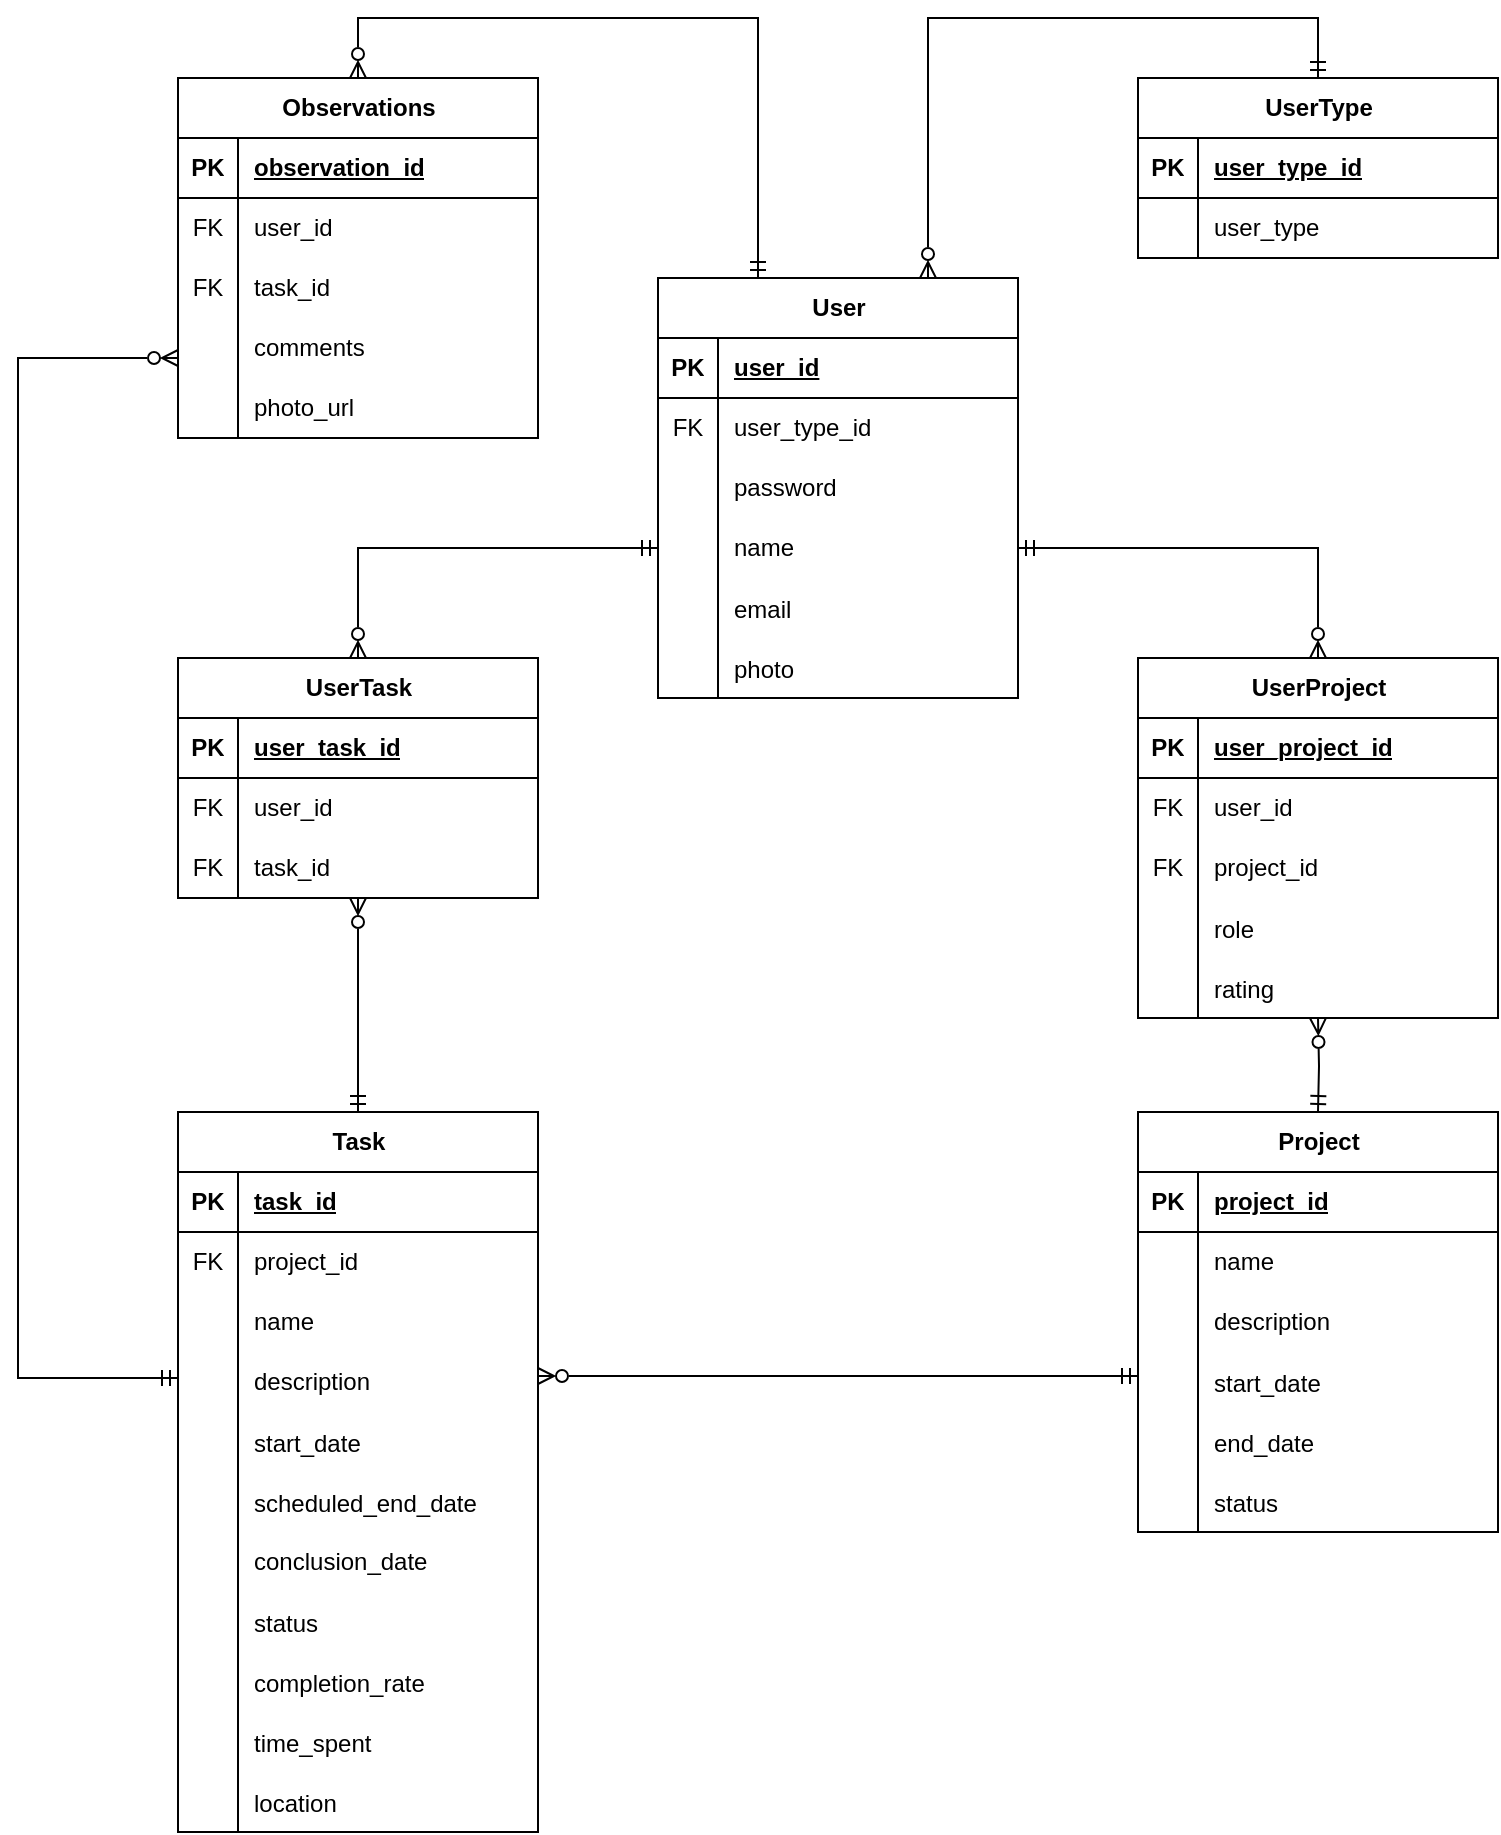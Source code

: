 <mxfile version="24.3.1" type="device">
  <diagram id="R2lEEEUBdFMjLlhIrx00" name="Page-1">
    <mxGraphModel dx="880" dy="468" grid="1" gridSize="10" guides="1" tooltips="1" connect="1" arrows="1" fold="1" page="1" pageScale="1" pageWidth="850" pageHeight="1100" math="0" shadow="0" extFonts="Permanent Marker^https://fonts.googleapis.com/css?family=Permanent+Marker">
      <root>
        <mxCell id="0" />
        <mxCell id="1" parent="0" />
        <mxCell id="0NlvuQZmmga8rKOVdTle-1" value="User" style="shape=table;startSize=30;container=1;collapsible=1;childLayout=tableLayout;fixedRows=1;rowLines=0;fontStyle=1;align=center;resizeLast=1;html=1;" parent="1" vertex="1">
          <mxGeometry x="360" y="200" width="180" height="210" as="geometry" />
        </mxCell>
        <mxCell id="0NlvuQZmmga8rKOVdTle-2" value="" style="shape=tableRow;horizontal=0;startSize=0;swimlaneHead=0;swimlaneBody=0;fillColor=none;collapsible=0;dropTarget=0;points=[[0,0.5],[1,0.5]];portConstraint=eastwest;top=0;left=0;right=0;bottom=1;" parent="0NlvuQZmmga8rKOVdTle-1" vertex="1">
          <mxGeometry y="30" width="180" height="30" as="geometry" />
        </mxCell>
        <mxCell id="0NlvuQZmmga8rKOVdTle-3" value="PK" style="shape=partialRectangle;connectable=0;fillColor=none;top=0;left=0;bottom=0;right=0;fontStyle=1;overflow=hidden;whiteSpace=wrap;html=1;" parent="0NlvuQZmmga8rKOVdTle-2" vertex="1">
          <mxGeometry width="30" height="30" as="geometry">
            <mxRectangle width="30" height="30" as="alternateBounds" />
          </mxGeometry>
        </mxCell>
        <mxCell id="0NlvuQZmmga8rKOVdTle-4" value="user_id" style="shape=partialRectangle;connectable=0;fillColor=none;top=0;left=0;bottom=0;right=0;align=left;spacingLeft=6;fontStyle=5;overflow=hidden;whiteSpace=wrap;html=1;" parent="0NlvuQZmmga8rKOVdTle-2" vertex="1">
          <mxGeometry x="30" width="150" height="30" as="geometry">
            <mxRectangle width="150" height="30" as="alternateBounds" />
          </mxGeometry>
        </mxCell>
        <mxCell id="XmMjDP95dYDYWHQgY74--1" value="" style="shape=tableRow;horizontal=0;startSize=0;swimlaneHead=0;swimlaneBody=0;fillColor=none;collapsible=0;dropTarget=0;points=[[0,0.5],[1,0.5]];portConstraint=eastwest;top=0;left=0;right=0;bottom=0;" parent="0NlvuQZmmga8rKOVdTle-1" vertex="1">
          <mxGeometry y="60" width="180" height="30" as="geometry" />
        </mxCell>
        <mxCell id="XmMjDP95dYDYWHQgY74--2" value="FK" style="shape=partialRectangle;connectable=0;fillColor=none;top=0;left=0;bottom=0;right=0;fontStyle=0;overflow=hidden;whiteSpace=wrap;html=1;" parent="XmMjDP95dYDYWHQgY74--1" vertex="1">
          <mxGeometry width="30" height="30" as="geometry">
            <mxRectangle width="30" height="30" as="alternateBounds" />
          </mxGeometry>
        </mxCell>
        <mxCell id="XmMjDP95dYDYWHQgY74--3" value="user_type_id" style="shape=partialRectangle;connectable=0;fillColor=none;top=0;left=0;bottom=0;right=0;align=left;spacingLeft=6;fontStyle=0;overflow=hidden;whiteSpace=wrap;html=1;" parent="XmMjDP95dYDYWHQgY74--1" vertex="1">
          <mxGeometry x="30" width="150" height="30" as="geometry">
            <mxRectangle width="150" height="30" as="alternateBounds" />
          </mxGeometry>
        </mxCell>
        <mxCell id="0NlvuQZmmga8rKOVdTle-8" value="" style="shape=tableRow;horizontal=0;startSize=0;swimlaneHead=0;swimlaneBody=0;fillColor=none;collapsible=0;dropTarget=0;points=[[0,0.5],[1,0.5]];portConstraint=eastwest;top=0;left=0;right=0;bottom=0;" parent="0NlvuQZmmga8rKOVdTle-1" vertex="1">
          <mxGeometry y="90" width="180" height="30" as="geometry" />
        </mxCell>
        <mxCell id="0NlvuQZmmga8rKOVdTle-9" value="" style="shape=partialRectangle;connectable=0;fillColor=none;top=0;left=0;bottom=0;right=0;editable=1;overflow=hidden;whiteSpace=wrap;html=1;" parent="0NlvuQZmmga8rKOVdTle-8" vertex="1">
          <mxGeometry width="30" height="30" as="geometry">
            <mxRectangle width="30" height="30" as="alternateBounds" />
          </mxGeometry>
        </mxCell>
        <mxCell id="0NlvuQZmmga8rKOVdTle-10" value="password" style="shape=partialRectangle;connectable=0;fillColor=none;top=0;left=0;bottom=0;right=0;align=left;spacingLeft=6;overflow=hidden;whiteSpace=wrap;html=1;" parent="0NlvuQZmmga8rKOVdTle-8" vertex="1">
          <mxGeometry x="30" width="150" height="30" as="geometry">
            <mxRectangle width="150" height="30" as="alternateBounds" />
          </mxGeometry>
        </mxCell>
        <mxCell id="0NlvuQZmmga8rKOVdTle-11" value="" style="shape=tableRow;horizontal=0;startSize=0;swimlaneHead=0;swimlaneBody=0;fillColor=none;collapsible=0;dropTarget=0;points=[[0,0.5],[1,0.5]];portConstraint=eastwest;top=0;left=0;right=0;bottom=0;" parent="0NlvuQZmmga8rKOVdTle-1" vertex="1">
          <mxGeometry y="120" width="180" height="30" as="geometry" />
        </mxCell>
        <mxCell id="0NlvuQZmmga8rKOVdTle-12" value="" style="shape=partialRectangle;connectable=0;fillColor=none;top=0;left=0;bottom=0;right=0;editable=1;overflow=hidden;whiteSpace=wrap;html=1;" parent="0NlvuQZmmga8rKOVdTle-11" vertex="1">
          <mxGeometry width="30" height="30" as="geometry">
            <mxRectangle width="30" height="30" as="alternateBounds" />
          </mxGeometry>
        </mxCell>
        <mxCell id="0NlvuQZmmga8rKOVdTle-13" value="name" style="shape=partialRectangle;connectable=0;fillColor=none;top=0;left=0;bottom=0;right=0;align=left;spacingLeft=6;overflow=hidden;whiteSpace=wrap;html=1;" parent="0NlvuQZmmga8rKOVdTle-11" vertex="1">
          <mxGeometry x="30" width="150" height="30" as="geometry">
            <mxRectangle width="150" height="30" as="alternateBounds" />
          </mxGeometry>
        </mxCell>
        <mxCell id="0NlvuQZmmga8rKOVdTle-17" value="" style="shape=tableRow;horizontal=0;startSize=0;swimlaneHead=0;swimlaneBody=0;fillColor=none;collapsible=0;dropTarget=0;points=[[0,0.5],[1,0.5]];portConstraint=eastwest;top=0;left=0;right=0;bottom=0;" parent="0NlvuQZmmga8rKOVdTle-1" vertex="1">
          <mxGeometry y="150" width="180" height="30" as="geometry" />
        </mxCell>
        <mxCell id="0NlvuQZmmga8rKOVdTle-18" value="" style="shape=partialRectangle;connectable=0;fillColor=none;top=0;left=0;bottom=0;right=0;editable=1;overflow=hidden;" parent="0NlvuQZmmga8rKOVdTle-17" vertex="1">
          <mxGeometry width="30" height="30" as="geometry">
            <mxRectangle width="30" height="30" as="alternateBounds" />
          </mxGeometry>
        </mxCell>
        <mxCell id="0NlvuQZmmga8rKOVdTle-19" value="email" style="shape=partialRectangle;connectable=0;fillColor=none;top=0;left=0;bottom=0;right=0;align=left;spacingLeft=6;overflow=hidden;" parent="0NlvuQZmmga8rKOVdTle-17" vertex="1">
          <mxGeometry x="30" width="150" height="30" as="geometry">
            <mxRectangle width="150" height="30" as="alternateBounds" />
          </mxGeometry>
        </mxCell>
        <mxCell id="0NlvuQZmmga8rKOVdTle-23" value="" style="shape=tableRow;horizontal=0;startSize=0;swimlaneHead=0;swimlaneBody=0;fillColor=none;collapsible=0;dropTarget=0;points=[[0,0.5],[1,0.5]];portConstraint=eastwest;top=0;left=0;right=0;bottom=0;" parent="0NlvuQZmmga8rKOVdTle-1" vertex="1">
          <mxGeometry y="180" width="180" height="30" as="geometry" />
        </mxCell>
        <mxCell id="0NlvuQZmmga8rKOVdTle-24" value="" style="shape=partialRectangle;connectable=0;fillColor=none;top=0;left=0;bottom=0;right=0;editable=1;overflow=hidden;" parent="0NlvuQZmmga8rKOVdTle-23" vertex="1">
          <mxGeometry width="30" height="30" as="geometry">
            <mxRectangle width="30" height="30" as="alternateBounds" />
          </mxGeometry>
        </mxCell>
        <mxCell id="0NlvuQZmmga8rKOVdTle-25" value="photo" style="shape=partialRectangle;connectable=0;fillColor=none;top=0;left=0;bottom=0;right=0;align=left;spacingLeft=6;overflow=hidden;" parent="0NlvuQZmmga8rKOVdTle-23" vertex="1">
          <mxGeometry x="30" width="150" height="30" as="geometry">
            <mxRectangle width="150" height="30" as="alternateBounds" />
          </mxGeometry>
        </mxCell>
        <mxCell id="0NlvuQZmmga8rKOVdTle-26" value="UserType" style="shape=table;startSize=30;container=1;collapsible=1;childLayout=tableLayout;fixedRows=1;rowLines=0;fontStyle=1;align=center;resizeLast=1;html=1;" parent="1" vertex="1">
          <mxGeometry x="600" y="100" width="180" height="90" as="geometry" />
        </mxCell>
        <mxCell id="0NlvuQZmmga8rKOVdTle-27" value="" style="shape=tableRow;horizontal=0;startSize=0;swimlaneHead=0;swimlaneBody=0;fillColor=none;collapsible=0;dropTarget=0;points=[[0,0.5],[1,0.5]];portConstraint=eastwest;top=0;left=0;right=0;bottom=1;" parent="0NlvuQZmmga8rKOVdTle-26" vertex="1">
          <mxGeometry y="30" width="180" height="30" as="geometry" />
        </mxCell>
        <mxCell id="0NlvuQZmmga8rKOVdTle-28" value="PK" style="shape=partialRectangle;connectable=0;fillColor=none;top=0;left=0;bottom=0;right=0;fontStyle=1;overflow=hidden;whiteSpace=wrap;html=1;" parent="0NlvuQZmmga8rKOVdTle-27" vertex="1">
          <mxGeometry width="30" height="30" as="geometry">
            <mxRectangle width="30" height="30" as="alternateBounds" />
          </mxGeometry>
        </mxCell>
        <mxCell id="0NlvuQZmmga8rKOVdTle-29" value="user_type_id" style="shape=partialRectangle;connectable=0;fillColor=none;top=0;left=0;bottom=0;right=0;align=left;spacingLeft=6;fontStyle=5;overflow=hidden;whiteSpace=wrap;html=1;" parent="0NlvuQZmmga8rKOVdTle-27" vertex="1">
          <mxGeometry x="30" width="150" height="30" as="geometry">
            <mxRectangle width="150" height="30" as="alternateBounds" />
          </mxGeometry>
        </mxCell>
        <mxCell id="0NlvuQZmmga8rKOVdTle-30" value="" style="shape=tableRow;horizontal=0;startSize=0;swimlaneHead=0;swimlaneBody=0;fillColor=none;collapsible=0;dropTarget=0;points=[[0,0.5],[1,0.5]];portConstraint=eastwest;top=0;left=0;right=0;bottom=0;" parent="0NlvuQZmmga8rKOVdTle-26" vertex="1">
          <mxGeometry y="60" width="180" height="30" as="geometry" />
        </mxCell>
        <mxCell id="0NlvuQZmmga8rKOVdTle-31" value="" style="shape=partialRectangle;connectable=0;fillColor=none;top=0;left=0;bottom=0;right=0;editable=1;overflow=hidden;whiteSpace=wrap;html=1;" parent="0NlvuQZmmga8rKOVdTle-30" vertex="1">
          <mxGeometry width="30" height="30" as="geometry">
            <mxRectangle width="30" height="30" as="alternateBounds" />
          </mxGeometry>
        </mxCell>
        <mxCell id="0NlvuQZmmga8rKOVdTle-32" value="user_type" style="shape=partialRectangle;connectable=0;fillColor=none;top=0;left=0;bottom=0;right=0;align=left;spacingLeft=6;overflow=hidden;whiteSpace=wrap;html=1;" parent="0NlvuQZmmga8rKOVdTle-30" vertex="1">
          <mxGeometry x="30" width="150" height="30" as="geometry">
            <mxRectangle width="150" height="30" as="alternateBounds" />
          </mxGeometry>
        </mxCell>
        <mxCell id="0NlvuQZmmga8rKOVdTle-39" value="Project" style="shape=table;startSize=30;container=1;collapsible=1;childLayout=tableLayout;fixedRows=1;rowLines=0;fontStyle=1;align=center;resizeLast=1;html=1;" parent="1" vertex="1">
          <mxGeometry x="600" y="617" width="180" height="210" as="geometry" />
        </mxCell>
        <mxCell id="0NlvuQZmmga8rKOVdTle-40" value="" style="shape=tableRow;horizontal=0;startSize=0;swimlaneHead=0;swimlaneBody=0;fillColor=none;collapsible=0;dropTarget=0;points=[[0,0.5],[1,0.5]];portConstraint=eastwest;top=0;left=0;right=0;bottom=1;" parent="0NlvuQZmmga8rKOVdTle-39" vertex="1">
          <mxGeometry y="30" width="180" height="30" as="geometry" />
        </mxCell>
        <mxCell id="0NlvuQZmmga8rKOVdTle-41" value="PK" style="shape=partialRectangle;connectable=0;fillColor=none;top=0;left=0;bottom=0;right=0;fontStyle=1;overflow=hidden;whiteSpace=wrap;html=1;" parent="0NlvuQZmmga8rKOVdTle-40" vertex="1">
          <mxGeometry width="30" height="30" as="geometry">
            <mxRectangle width="30" height="30" as="alternateBounds" />
          </mxGeometry>
        </mxCell>
        <mxCell id="0NlvuQZmmga8rKOVdTle-42" value="project_id" style="shape=partialRectangle;connectable=0;fillColor=none;top=0;left=0;bottom=0;right=0;align=left;spacingLeft=6;fontStyle=5;overflow=hidden;whiteSpace=wrap;html=1;" parent="0NlvuQZmmga8rKOVdTle-40" vertex="1">
          <mxGeometry x="30" width="150" height="30" as="geometry">
            <mxRectangle width="150" height="30" as="alternateBounds" />
          </mxGeometry>
        </mxCell>
        <mxCell id="0NlvuQZmmga8rKOVdTle-43" value="" style="shape=tableRow;horizontal=0;startSize=0;swimlaneHead=0;swimlaneBody=0;fillColor=none;collapsible=0;dropTarget=0;points=[[0,0.5],[1,0.5]];portConstraint=eastwest;top=0;left=0;right=0;bottom=0;" parent="0NlvuQZmmga8rKOVdTle-39" vertex="1">
          <mxGeometry y="60" width="180" height="30" as="geometry" />
        </mxCell>
        <mxCell id="0NlvuQZmmga8rKOVdTle-44" value="" style="shape=partialRectangle;connectable=0;fillColor=none;top=0;left=0;bottom=0;right=0;editable=1;overflow=hidden;whiteSpace=wrap;html=1;" parent="0NlvuQZmmga8rKOVdTle-43" vertex="1">
          <mxGeometry width="30" height="30" as="geometry">
            <mxRectangle width="30" height="30" as="alternateBounds" />
          </mxGeometry>
        </mxCell>
        <mxCell id="0NlvuQZmmga8rKOVdTle-45" value="name" style="shape=partialRectangle;connectable=0;fillColor=none;top=0;left=0;bottom=0;right=0;align=left;spacingLeft=6;overflow=hidden;whiteSpace=wrap;html=1;" parent="0NlvuQZmmga8rKOVdTle-43" vertex="1">
          <mxGeometry x="30" width="150" height="30" as="geometry">
            <mxRectangle width="150" height="30" as="alternateBounds" />
          </mxGeometry>
        </mxCell>
        <mxCell id="0NlvuQZmmga8rKOVdTle-46" value="" style="shape=tableRow;horizontal=0;startSize=0;swimlaneHead=0;swimlaneBody=0;fillColor=none;collapsible=0;dropTarget=0;points=[[0,0.5],[1,0.5]];portConstraint=eastwest;top=0;left=0;right=0;bottom=0;" parent="0NlvuQZmmga8rKOVdTle-39" vertex="1">
          <mxGeometry y="90" width="180" height="30" as="geometry" />
        </mxCell>
        <mxCell id="0NlvuQZmmga8rKOVdTle-47" value="" style="shape=partialRectangle;connectable=0;fillColor=none;top=0;left=0;bottom=0;right=0;editable=1;overflow=hidden;whiteSpace=wrap;html=1;" parent="0NlvuQZmmga8rKOVdTle-46" vertex="1">
          <mxGeometry width="30" height="30" as="geometry">
            <mxRectangle width="30" height="30" as="alternateBounds" />
          </mxGeometry>
        </mxCell>
        <mxCell id="0NlvuQZmmga8rKOVdTle-48" value="description" style="shape=partialRectangle;connectable=0;fillColor=none;top=0;left=0;bottom=0;right=0;align=left;spacingLeft=6;overflow=hidden;whiteSpace=wrap;html=1;" parent="0NlvuQZmmga8rKOVdTle-46" vertex="1">
          <mxGeometry x="30" width="150" height="30" as="geometry">
            <mxRectangle width="150" height="30" as="alternateBounds" />
          </mxGeometry>
        </mxCell>
        <mxCell id="0NlvuQZmmga8rKOVdTle-112" value="" style="shape=tableRow;horizontal=0;startSize=0;swimlaneHead=0;swimlaneBody=0;fillColor=none;collapsible=0;dropTarget=0;points=[[0,0.5],[1,0.5]];portConstraint=eastwest;top=0;left=0;right=0;bottom=0;" parent="0NlvuQZmmga8rKOVdTle-39" vertex="1">
          <mxGeometry y="120" width="180" height="30" as="geometry" />
        </mxCell>
        <mxCell id="0NlvuQZmmga8rKOVdTle-113" value="" style="shape=partialRectangle;connectable=0;fillColor=none;top=0;left=0;bottom=0;right=0;editable=1;overflow=hidden;" parent="0NlvuQZmmga8rKOVdTle-112" vertex="1">
          <mxGeometry width="30" height="30" as="geometry">
            <mxRectangle width="30" height="30" as="alternateBounds" />
          </mxGeometry>
        </mxCell>
        <mxCell id="0NlvuQZmmga8rKOVdTle-114" value="start_date" style="shape=partialRectangle;connectable=0;fillColor=none;top=0;left=0;bottom=0;right=0;align=left;spacingLeft=6;overflow=hidden;" parent="0NlvuQZmmga8rKOVdTle-112" vertex="1">
          <mxGeometry x="30" width="150" height="30" as="geometry">
            <mxRectangle width="150" height="30" as="alternateBounds" />
          </mxGeometry>
        </mxCell>
        <mxCell id="0NlvuQZmmga8rKOVdTle-115" value="" style="shape=tableRow;horizontal=0;startSize=0;swimlaneHead=0;swimlaneBody=0;fillColor=none;collapsible=0;dropTarget=0;points=[[0,0.5],[1,0.5]];portConstraint=eastwest;top=0;left=0;right=0;bottom=0;" parent="0NlvuQZmmga8rKOVdTle-39" vertex="1">
          <mxGeometry y="150" width="180" height="30" as="geometry" />
        </mxCell>
        <mxCell id="0NlvuQZmmga8rKOVdTle-116" value="" style="shape=partialRectangle;connectable=0;fillColor=none;top=0;left=0;bottom=0;right=0;editable=1;overflow=hidden;" parent="0NlvuQZmmga8rKOVdTle-115" vertex="1">
          <mxGeometry width="30" height="30" as="geometry">
            <mxRectangle width="30" height="30" as="alternateBounds" />
          </mxGeometry>
        </mxCell>
        <mxCell id="0NlvuQZmmga8rKOVdTle-117" value="end_date" style="shape=partialRectangle;connectable=0;fillColor=none;top=0;left=0;bottom=0;right=0;align=left;spacingLeft=6;overflow=hidden;" parent="0NlvuQZmmga8rKOVdTle-115" vertex="1">
          <mxGeometry x="30" width="150" height="30" as="geometry">
            <mxRectangle width="150" height="30" as="alternateBounds" />
          </mxGeometry>
        </mxCell>
        <mxCell id="0NlvuQZmmga8rKOVdTle-121" value="" style="shape=tableRow;horizontal=0;startSize=0;swimlaneHead=0;swimlaneBody=0;fillColor=none;collapsible=0;dropTarget=0;points=[[0,0.5],[1,0.5]];portConstraint=eastwest;top=0;left=0;right=0;bottom=0;" parent="0NlvuQZmmga8rKOVdTle-39" vertex="1">
          <mxGeometry y="180" width="180" height="30" as="geometry" />
        </mxCell>
        <mxCell id="0NlvuQZmmga8rKOVdTle-122" value="" style="shape=partialRectangle;connectable=0;fillColor=none;top=0;left=0;bottom=0;right=0;editable=1;overflow=hidden;" parent="0NlvuQZmmga8rKOVdTle-121" vertex="1">
          <mxGeometry width="30" height="30" as="geometry">
            <mxRectangle width="30" height="30" as="alternateBounds" />
          </mxGeometry>
        </mxCell>
        <mxCell id="0NlvuQZmmga8rKOVdTle-123" value="status" style="shape=partialRectangle;connectable=0;fillColor=none;top=0;left=0;bottom=0;right=0;align=left;spacingLeft=6;overflow=hidden;" parent="0NlvuQZmmga8rKOVdTle-121" vertex="1">
          <mxGeometry x="30" width="150" height="30" as="geometry">
            <mxRectangle width="150" height="30" as="alternateBounds" />
          </mxGeometry>
        </mxCell>
        <mxCell id="0NlvuQZmmga8rKOVdTle-52" value="Task" style="shape=table;startSize=30;container=1;collapsible=1;childLayout=tableLayout;fixedRows=1;rowLines=0;fontStyle=1;align=center;resizeLast=1;html=1;" parent="1" vertex="1">
          <mxGeometry x="120" y="617" width="180" height="360" as="geometry" />
        </mxCell>
        <mxCell id="0NlvuQZmmga8rKOVdTle-53" value="" style="shape=tableRow;horizontal=0;startSize=0;swimlaneHead=0;swimlaneBody=0;fillColor=none;collapsible=0;dropTarget=0;points=[[0,0.5],[1,0.5]];portConstraint=eastwest;top=0;left=0;right=0;bottom=1;" parent="0NlvuQZmmga8rKOVdTle-52" vertex="1">
          <mxGeometry y="30" width="180" height="30" as="geometry" />
        </mxCell>
        <mxCell id="0NlvuQZmmga8rKOVdTle-54" value="PK" style="shape=partialRectangle;connectable=0;fillColor=none;top=0;left=0;bottom=0;right=0;fontStyle=1;overflow=hidden;whiteSpace=wrap;html=1;" parent="0NlvuQZmmga8rKOVdTle-53" vertex="1">
          <mxGeometry width="30" height="30" as="geometry">
            <mxRectangle width="30" height="30" as="alternateBounds" />
          </mxGeometry>
        </mxCell>
        <mxCell id="0NlvuQZmmga8rKOVdTle-55" value="task_id" style="shape=partialRectangle;connectable=0;fillColor=none;top=0;left=0;bottom=0;right=0;align=left;spacingLeft=6;fontStyle=5;overflow=hidden;whiteSpace=wrap;html=1;" parent="0NlvuQZmmga8rKOVdTle-53" vertex="1">
          <mxGeometry x="30" width="150" height="30" as="geometry">
            <mxRectangle width="150" height="30" as="alternateBounds" />
          </mxGeometry>
        </mxCell>
        <mxCell id="0NlvuQZmmga8rKOVdTle-69" value="" style="shape=tableRow;horizontal=0;startSize=0;swimlaneHead=0;swimlaneBody=0;fillColor=none;collapsible=0;dropTarget=0;points=[[0,0.5],[1,0.5]];portConstraint=eastwest;top=0;left=0;right=0;bottom=0;" parent="0NlvuQZmmga8rKOVdTle-52" vertex="1">
          <mxGeometry y="60" width="180" height="30" as="geometry" />
        </mxCell>
        <mxCell id="0NlvuQZmmga8rKOVdTle-70" value="FK" style="shape=partialRectangle;connectable=0;fillColor=none;top=0;left=0;bottom=0;right=0;fontStyle=0;overflow=hidden;whiteSpace=wrap;html=1;" parent="0NlvuQZmmga8rKOVdTle-69" vertex="1">
          <mxGeometry width="30" height="30" as="geometry">
            <mxRectangle width="30" height="30" as="alternateBounds" />
          </mxGeometry>
        </mxCell>
        <mxCell id="0NlvuQZmmga8rKOVdTle-71" value="project_id" style="shape=partialRectangle;connectable=0;fillColor=none;top=0;left=0;bottom=0;right=0;align=left;spacingLeft=6;fontStyle=0;overflow=hidden;whiteSpace=wrap;html=1;" parent="0NlvuQZmmga8rKOVdTle-69" vertex="1">
          <mxGeometry x="30" width="150" height="30" as="geometry">
            <mxRectangle width="150" height="30" as="alternateBounds" />
          </mxGeometry>
        </mxCell>
        <mxCell id="0NlvuQZmmga8rKOVdTle-56" value="" style="shape=tableRow;horizontal=0;startSize=0;swimlaneHead=0;swimlaneBody=0;fillColor=none;collapsible=0;dropTarget=0;points=[[0,0.5],[1,0.5]];portConstraint=eastwest;top=0;left=0;right=0;bottom=0;" parent="0NlvuQZmmga8rKOVdTle-52" vertex="1">
          <mxGeometry y="90" width="180" height="30" as="geometry" />
        </mxCell>
        <mxCell id="0NlvuQZmmga8rKOVdTle-57" value="" style="shape=partialRectangle;connectable=0;fillColor=none;top=0;left=0;bottom=0;right=0;editable=1;overflow=hidden;whiteSpace=wrap;html=1;" parent="0NlvuQZmmga8rKOVdTle-56" vertex="1">
          <mxGeometry width="30" height="30" as="geometry">
            <mxRectangle width="30" height="30" as="alternateBounds" />
          </mxGeometry>
        </mxCell>
        <mxCell id="0NlvuQZmmga8rKOVdTle-58" value="name" style="shape=partialRectangle;connectable=0;fillColor=none;top=0;left=0;bottom=0;right=0;align=left;spacingLeft=6;overflow=hidden;whiteSpace=wrap;html=1;" parent="0NlvuQZmmga8rKOVdTle-56" vertex="1">
          <mxGeometry x="30" width="150" height="30" as="geometry">
            <mxRectangle width="150" height="30" as="alternateBounds" />
          </mxGeometry>
        </mxCell>
        <mxCell id="0NlvuQZmmga8rKOVdTle-59" value="" style="shape=tableRow;horizontal=0;startSize=0;swimlaneHead=0;swimlaneBody=0;fillColor=none;collapsible=0;dropTarget=0;points=[[0,0.5],[1,0.5]];portConstraint=eastwest;top=0;left=0;right=0;bottom=0;" parent="0NlvuQZmmga8rKOVdTle-52" vertex="1">
          <mxGeometry y="120" width="180" height="30" as="geometry" />
        </mxCell>
        <mxCell id="0NlvuQZmmga8rKOVdTle-60" value="" style="shape=partialRectangle;connectable=0;fillColor=none;top=0;left=0;bottom=0;right=0;editable=1;overflow=hidden;whiteSpace=wrap;html=1;" parent="0NlvuQZmmga8rKOVdTle-59" vertex="1">
          <mxGeometry width="30" height="30" as="geometry">
            <mxRectangle width="30" height="30" as="alternateBounds" />
          </mxGeometry>
        </mxCell>
        <mxCell id="0NlvuQZmmga8rKOVdTle-61" value="description" style="shape=partialRectangle;connectable=0;fillColor=none;top=0;left=0;bottom=0;right=0;align=left;spacingLeft=6;overflow=hidden;whiteSpace=wrap;html=1;" parent="0NlvuQZmmga8rKOVdTle-59" vertex="1">
          <mxGeometry x="30" width="150" height="30" as="geometry">
            <mxRectangle width="150" height="30" as="alternateBounds" />
          </mxGeometry>
        </mxCell>
        <mxCell id="0NlvuQZmmga8rKOVdTle-72" value="" style="shape=tableRow;horizontal=0;startSize=0;swimlaneHead=0;swimlaneBody=0;fillColor=none;collapsible=0;dropTarget=0;points=[[0,0.5],[1,0.5]];portConstraint=eastwest;top=0;left=0;right=0;bottom=0;" parent="0NlvuQZmmga8rKOVdTle-52" vertex="1">
          <mxGeometry y="150" width="180" height="30" as="geometry" />
        </mxCell>
        <mxCell id="0NlvuQZmmga8rKOVdTle-73" value="" style="shape=partialRectangle;connectable=0;fillColor=none;top=0;left=0;bottom=0;right=0;editable=1;overflow=hidden;" parent="0NlvuQZmmga8rKOVdTle-72" vertex="1">
          <mxGeometry width="30" height="30" as="geometry">
            <mxRectangle width="30" height="30" as="alternateBounds" />
          </mxGeometry>
        </mxCell>
        <mxCell id="0NlvuQZmmga8rKOVdTle-74" value="start_date" style="shape=partialRectangle;connectable=0;fillColor=none;top=0;left=0;bottom=0;right=0;align=left;spacingLeft=6;overflow=hidden;" parent="0NlvuQZmmga8rKOVdTle-72" vertex="1">
          <mxGeometry x="30" width="150" height="30" as="geometry">
            <mxRectangle width="150" height="30" as="alternateBounds" />
          </mxGeometry>
        </mxCell>
        <mxCell id="0NlvuQZmmga8rKOVdTle-177" value="" style="shape=tableRow;horizontal=0;startSize=0;swimlaneHead=0;swimlaneBody=0;fillColor=none;collapsible=0;dropTarget=0;points=[[0,0.5],[1,0.5]];portConstraint=eastwest;top=0;left=0;right=0;bottom=0;" parent="0NlvuQZmmga8rKOVdTle-52" vertex="1">
          <mxGeometry y="180" width="180" height="30" as="geometry" />
        </mxCell>
        <mxCell id="0NlvuQZmmga8rKOVdTle-178" value="" style="shape=partialRectangle;connectable=0;fillColor=none;top=0;left=0;bottom=0;right=0;editable=1;overflow=hidden;" parent="0NlvuQZmmga8rKOVdTle-177" vertex="1">
          <mxGeometry width="30" height="30" as="geometry">
            <mxRectangle width="30" height="30" as="alternateBounds" />
          </mxGeometry>
        </mxCell>
        <mxCell id="0NlvuQZmmga8rKOVdTle-179" value="scheduled_end_date" style="shape=partialRectangle;connectable=0;fillColor=none;top=0;left=0;bottom=0;right=0;align=left;spacingLeft=6;overflow=hidden;" parent="0NlvuQZmmga8rKOVdTle-177" vertex="1">
          <mxGeometry x="30" width="150" height="30" as="geometry">
            <mxRectangle width="150" height="30" as="alternateBounds" />
          </mxGeometry>
        </mxCell>
        <mxCell id="0NlvuQZmmga8rKOVdTle-62" value="" style="shape=tableRow;horizontal=0;startSize=0;swimlaneHead=0;swimlaneBody=0;fillColor=none;collapsible=0;dropTarget=0;points=[[0,0.5],[1,0.5]];portConstraint=eastwest;top=0;left=0;right=0;bottom=0;" parent="0NlvuQZmmga8rKOVdTle-52" vertex="1">
          <mxGeometry y="210" width="180" height="30" as="geometry" />
        </mxCell>
        <mxCell id="0NlvuQZmmga8rKOVdTle-63" value="" style="shape=partialRectangle;connectable=0;fillColor=none;top=0;left=0;bottom=0;right=0;editable=1;overflow=hidden;whiteSpace=wrap;html=1;" parent="0NlvuQZmmga8rKOVdTle-62" vertex="1">
          <mxGeometry width="30" height="30" as="geometry">
            <mxRectangle width="30" height="30" as="alternateBounds" />
          </mxGeometry>
        </mxCell>
        <mxCell id="0NlvuQZmmga8rKOVdTle-64" value="conclusion_date" style="shape=partialRectangle;connectable=0;fillColor=none;top=0;left=0;bottom=0;right=0;align=left;spacingLeft=6;overflow=hidden;whiteSpace=wrap;html=1;" parent="0NlvuQZmmga8rKOVdTle-62" vertex="1">
          <mxGeometry x="30" width="150" height="30" as="geometry">
            <mxRectangle width="150" height="30" as="alternateBounds" />
          </mxGeometry>
        </mxCell>
        <mxCell id="0NlvuQZmmga8rKOVdTle-76" value="" style="shape=tableRow;horizontal=0;startSize=0;swimlaneHead=0;swimlaneBody=0;fillColor=none;collapsible=0;dropTarget=0;points=[[0,0.5],[1,0.5]];portConstraint=eastwest;top=0;left=0;right=0;bottom=0;" parent="0NlvuQZmmga8rKOVdTle-52" vertex="1">
          <mxGeometry y="240" width="180" height="30" as="geometry" />
        </mxCell>
        <mxCell id="0NlvuQZmmga8rKOVdTle-77" value="" style="shape=partialRectangle;connectable=0;fillColor=none;top=0;left=0;bottom=0;right=0;editable=1;overflow=hidden;" parent="0NlvuQZmmga8rKOVdTle-76" vertex="1">
          <mxGeometry width="30" height="30" as="geometry">
            <mxRectangle width="30" height="30" as="alternateBounds" />
          </mxGeometry>
        </mxCell>
        <mxCell id="0NlvuQZmmga8rKOVdTle-78" value="status" style="shape=partialRectangle;connectable=0;fillColor=none;top=0;left=0;bottom=0;right=0;align=left;spacingLeft=6;overflow=hidden;" parent="0NlvuQZmmga8rKOVdTle-76" vertex="1">
          <mxGeometry x="30" width="150" height="30" as="geometry">
            <mxRectangle width="150" height="30" as="alternateBounds" />
          </mxGeometry>
        </mxCell>
        <mxCell id="0NlvuQZmmga8rKOVdTle-124" value="" style="shape=tableRow;horizontal=0;startSize=0;swimlaneHead=0;swimlaneBody=0;fillColor=none;collapsible=0;dropTarget=0;points=[[0,0.5],[1,0.5]];portConstraint=eastwest;top=0;left=0;right=0;bottom=0;" parent="0NlvuQZmmga8rKOVdTle-52" vertex="1">
          <mxGeometry y="270" width="180" height="30" as="geometry" />
        </mxCell>
        <mxCell id="0NlvuQZmmga8rKOVdTle-125" value="" style="shape=partialRectangle;connectable=0;fillColor=none;top=0;left=0;bottom=0;right=0;editable=1;overflow=hidden;" parent="0NlvuQZmmga8rKOVdTle-124" vertex="1">
          <mxGeometry width="30" height="30" as="geometry">
            <mxRectangle width="30" height="30" as="alternateBounds" />
          </mxGeometry>
        </mxCell>
        <mxCell id="0NlvuQZmmga8rKOVdTle-126" value="completion_rate" style="shape=partialRectangle;connectable=0;fillColor=none;top=0;left=0;bottom=0;right=0;align=left;spacingLeft=6;overflow=hidden;" parent="0NlvuQZmmga8rKOVdTle-124" vertex="1">
          <mxGeometry x="30" width="150" height="30" as="geometry">
            <mxRectangle width="150" height="30" as="alternateBounds" />
          </mxGeometry>
        </mxCell>
        <mxCell id="0NlvuQZmmga8rKOVdTle-171" value="" style="shape=tableRow;horizontal=0;startSize=0;swimlaneHead=0;swimlaneBody=0;fillColor=none;collapsible=0;dropTarget=0;points=[[0,0.5],[1,0.5]];portConstraint=eastwest;top=0;left=0;right=0;bottom=0;" parent="0NlvuQZmmga8rKOVdTle-52" vertex="1">
          <mxGeometry y="300" width="180" height="30" as="geometry" />
        </mxCell>
        <mxCell id="0NlvuQZmmga8rKOVdTle-172" value="" style="shape=partialRectangle;connectable=0;fillColor=none;top=0;left=0;bottom=0;right=0;editable=1;overflow=hidden;" parent="0NlvuQZmmga8rKOVdTle-171" vertex="1">
          <mxGeometry width="30" height="30" as="geometry">
            <mxRectangle width="30" height="30" as="alternateBounds" />
          </mxGeometry>
        </mxCell>
        <mxCell id="0NlvuQZmmga8rKOVdTle-173" value="time_spent" style="shape=partialRectangle;connectable=0;fillColor=none;top=0;left=0;bottom=0;right=0;align=left;spacingLeft=6;overflow=hidden;" parent="0NlvuQZmmga8rKOVdTle-171" vertex="1">
          <mxGeometry x="30" width="150" height="30" as="geometry">
            <mxRectangle width="150" height="30" as="alternateBounds" />
          </mxGeometry>
        </mxCell>
        <mxCell id="0NlvuQZmmga8rKOVdTle-174" value="" style="shape=tableRow;horizontal=0;startSize=0;swimlaneHead=0;swimlaneBody=0;fillColor=none;collapsible=0;dropTarget=0;points=[[0,0.5],[1,0.5]];portConstraint=eastwest;top=0;left=0;right=0;bottom=0;" parent="0NlvuQZmmga8rKOVdTle-52" vertex="1">
          <mxGeometry y="330" width="180" height="30" as="geometry" />
        </mxCell>
        <mxCell id="0NlvuQZmmga8rKOVdTle-175" value="" style="shape=partialRectangle;connectable=0;fillColor=none;top=0;left=0;bottom=0;right=0;editable=1;overflow=hidden;" parent="0NlvuQZmmga8rKOVdTle-174" vertex="1">
          <mxGeometry width="30" height="30" as="geometry">
            <mxRectangle width="30" height="30" as="alternateBounds" />
          </mxGeometry>
        </mxCell>
        <mxCell id="0NlvuQZmmga8rKOVdTle-176" value="location" style="shape=partialRectangle;connectable=0;fillColor=none;top=0;left=0;bottom=0;right=0;align=left;spacingLeft=6;overflow=hidden;" parent="0NlvuQZmmga8rKOVdTle-174" vertex="1">
          <mxGeometry x="30" width="150" height="30" as="geometry">
            <mxRectangle width="150" height="30" as="alternateBounds" />
          </mxGeometry>
        </mxCell>
        <mxCell id="0NlvuQZmmga8rKOVdTle-79" value="UserTask" style="shape=table;startSize=30;container=1;collapsible=1;childLayout=tableLayout;fixedRows=1;rowLines=0;fontStyle=1;align=center;resizeLast=1;html=1;" parent="1" vertex="1">
          <mxGeometry x="120" y="390" width="180" height="120" as="geometry" />
        </mxCell>
        <mxCell id="0NlvuQZmmga8rKOVdTle-80" value="" style="shape=tableRow;horizontal=0;startSize=0;swimlaneHead=0;swimlaneBody=0;fillColor=none;collapsible=0;dropTarget=0;points=[[0,0.5],[1,0.5]];portConstraint=eastwest;top=0;left=0;right=0;bottom=1;" parent="0NlvuQZmmga8rKOVdTle-79" vertex="1">
          <mxGeometry y="30" width="180" height="30" as="geometry" />
        </mxCell>
        <mxCell id="0NlvuQZmmga8rKOVdTle-81" value="PK" style="shape=partialRectangle;connectable=0;fillColor=none;top=0;left=0;bottom=0;right=0;fontStyle=1;overflow=hidden;whiteSpace=wrap;html=1;" parent="0NlvuQZmmga8rKOVdTle-80" vertex="1">
          <mxGeometry width="30" height="30" as="geometry">
            <mxRectangle width="30" height="30" as="alternateBounds" />
          </mxGeometry>
        </mxCell>
        <mxCell id="0NlvuQZmmga8rKOVdTle-82" value="user_task_id" style="shape=partialRectangle;connectable=0;fillColor=none;top=0;left=0;bottom=0;right=0;align=left;spacingLeft=6;fontStyle=5;overflow=hidden;whiteSpace=wrap;html=1;" parent="0NlvuQZmmga8rKOVdTle-80" vertex="1">
          <mxGeometry x="30" width="150" height="30" as="geometry">
            <mxRectangle width="150" height="30" as="alternateBounds" />
          </mxGeometry>
        </mxCell>
        <mxCell id="0NlvuQZmmga8rKOVdTle-92" value="" style="shape=tableRow;horizontal=0;startSize=0;swimlaneHead=0;swimlaneBody=0;fillColor=none;collapsible=0;dropTarget=0;points=[[0,0.5],[1,0.5]];portConstraint=eastwest;top=0;left=0;right=0;bottom=0;" parent="0NlvuQZmmga8rKOVdTle-79" vertex="1">
          <mxGeometry y="60" width="180" height="30" as="geometry" />
        </mxCell>
        <mxCell id="0NlvuQZmmga8rKOVdTle-93" value="FK" style="shape=partialRectangle;connectable=0;fillColor=none;top=0;left=0;bottom=0;right=0;fontStyle=0;overflow=hidden;whiteSpace=wrap;html=1;" parent="0NlvuQZmmga8rKOVdTle-92" vertex="1">
          <mxGeometry width="30" height="30" as="geometry">
            <mxRectangle width="30" height="30" as="alternateBounds" />
          </mxGeometry>
        </mxCell>
        <mxCell id="0NlvuQZmmga8rKOVdTle-94" value="user_id" style="shape=partialRectangle;connectable=0;fillColor=none;top=0;left=0;bottom=0;right=0;align=left;spacingLeft=6;fontStyle=0;overflow=hidden;whiteSpace=wrap;html=1;" parent="0NlvuQZmmga8rKOVdTle-92" vertex="1">
          <mxGeometry x="30" width="150" height="30" as="geometry">
            <mxRectangle width="150" height="30" as="alternateBounds" />
          </mxGeometry>
        </mxCell>
        <mxCell id="0NlvuQZmmga8rKOVdTle-95" value="" style="shape=tableRow;horizontal=0;startSize=0;swimlaneHead=0;swimlaneBody=0;fillColor=none;collapsible=0;dropTarget=0;points=[[0,0.5],[1,0.5]];portConstraint=eastwest;top=0;left=0;right=0;bottom=0;" parent="0NlvuQZmmga8rKOVdTle-79" vertex="1">
          <mxGeometry y="90" width="180" height="30" as="geometry" />
        </mxCell>
        <mxCell id="0NlvuQZmmga8rKOVdTle-96" value="FK" style="shape=partialRectangle;connectable=0;fillColor=none;top=0;left=0;bottom=0;right=0;fontStyle=0;overflow=hidden;whiteSpace=wrap;html=1;" parent="0NlvuQZmmga8rKOVdTle-95" vertex="1">
          <mxGeometry width="30" height="30" as="geometry">
            <mxRectangle width="30" height="30" as="alternateBounds" />
          </mxGeometry>
        </mxCell>
        <mxCell id="0NlvuQZmmga8rKOVdTle-97" value="task_id" style="shape=partialRectangle;connectable=0;fillColor=none;top=0;left=0;bottom=0;right=0;align=left;spacingLeft=6;fontStyle=0;overflow=hidden;whiteSpace=wrap;html=1;" parent="0NlvuQZmmga8rKOVdTle-95" vertex="1">
          <mxGeometry x="30" width="150" height="30" as="geometry">
            <mxRectangle width="150" height="30" as="alternateBounds" />
          </mxGeometry>
        </mxCell>
        <mxCell id="0NlvuQZmmga8rKOVdTle-98" value="UserProject" style="shape=table;startSize=30;container=1;collapsible=1;childLayout=tableLayout;fixedRows=1;rowLines=0;fontStyle=1;align=center;resizeLast=1;html=1;" parent="1" vertex="1">
          <mxGeometry x="600" y="390" width="180" height="180" as="geometry" />
        </mxCell>
        <mxCell id="0NlvuQZmmga8rKOVdTle-99" value="" style="shape=tableRow;horizontal=0;startSize=0;swimlaneHead=0;swimlaneBody=0;fillColor=none;collapsible=0;dropTarget=0;points=[[0,0.5],[1,0.5]];portConstraint=eastwest;top=0;left=0;right=0;bottom=1;" parent="0NlvuQZmmga8rKOVdTle-98" vertex="1">
          <mxGeometry y="30" width="180" height="30" as="geometry" />
        </mxCell>
        <mxCell id="0NlvuQZmmga8rKOVdTle-100" value="PK" style="shape=partialRectangle;connectable=0;fillColor=none;top=0;left=0;bottom=0;right=0;fontStyle=1;overflow=hidden;whiteSpace=wrap;html=1;" parent="0NlvuQZmmga8rKOVdTle-99" vertex="1">
          <mxGeometry width="30" height="30" as="geometry">
            <mxRectangle width="30" height="30" as="alternateBounds" />
          </mxGeometry>
        </mxCell>
        <mxCell id="0NlvuQZmmga8rKOVdTle-101" value="user_project_id" style="shape=partialRectangle;connectable=0;fillColor=none;top=0;left=0;bottom=0;right=0;align=left;spacingLeft=6;fontStyle=5;overflow=hidden;whiteSpace=wrap;html=1;" parent="0NlvuQZmmga8rKOVdTle-99" vertex="1">
          <mxGeometry x="30" width="150" height="30" as="geometry">
            <mxRectangle width="150" height="30" as="alternateBounds" />
          </mxGeometry>
        </mxCell>
        <mxCell id="0NlvuQZmmga8rKOVdTle-102" value="" style="shape=tableRow;horizontal=0;startSize=0;swimlaneHead=0;swimlaneBody=0;fillColor=none;collapsible=0;dropTarget=0;points=[[0,0.5],[1,0.5]];portConstraint=eastwest;top=0;left=0;right=0;bottom=0;" parent="0NlvuQZmmga8rKOVdTle-98" vertex="1">
          <mxGeometry y="60" width="180" height="30" as="geometry" />
        </mxCell>
        <mxCell id="0NlvuQZmmga8rKOVdTle-103" value="FK" style="shape=partialRectangle;connectable=0;fillColor=none;top=0;left=0;bottom=0;right=0;fontStyle=0;overflow=hidden;whiteSpace=wrap;html=1;" parent="0NlvuQZmmga8rKOVdTle-102" vertex="1">
          <mxGeometry width="30" height="30" as="geometry">
            <mxRectangle width="30" height="30" as="alternateBounds" />
          </mxGeometry>
        </mxCell>
        <mxCell id="0NlvuQZmmga8rKOVdTle-104" value="user_id" style="shape=partialRectangle;connectable=0;fillColor=none;top=0;left=0;bottom=0;right=0;align=left;spacingLeft=6;fontStyle=0;overflow=hidden;whiteSpace=wrap;html=1;" parent="0NlvuQZmmga8rKOVdTle-102" vertex="1">
          <mxGeometry x="30" width="150" height="30" as="geometry">
            <mxRectangle width="150" height="30" as="alternateBounds" />
          </mxGeometry>
        </mxCell>
        <mxCell id="0NlvuQZmmga8rKOVdTle-105" value="" style="shape=tableRow;horizontal=0;startSize=0;swimlaneHead=0;swimlaneBody=0;fillColor=none;collapsible=0;dropTarget=0;points=[[0,0.5],[1,0.5]];portConstraint=eastwest;top=0;left=0;right=0;bottom=0;" parent="0NlvuQZmmga8rKOVdTle-98" vertex="1">
          <mxGeometry y="90" width="180" height="30" as="geometry" />
        </mxCell>
        <mxCell id="0NlvuQZmmga8rKOVdTle-106" value="FK" style="shape=partialRectangle;connectable=0;fillColor=none;top=0;left=0;bottom=0;right=0;fontStyle=0;overflow=hidden;whiteSpace=wrap;html=1;" parent="0NlvuQZmmga8rKOVdTle-105" vertex="1">
          <mxGeometry width="30" height="30" as="geometry">
            <mxRectangle width="30" height="30" as="alternateBounds" />
          </mxGeometry>
        </mxCell>
        <mxCell id="0NlvuQZmmga8rKOVdTle-107" value="project_id" style="shape=partialRectangle;connectable=0;fillColor=none;top=0;left=0;bottom=0;right=0;align=left;spacingLeft=6;fontStyle=0;overflow=hidden;whiteSpace=wrap;html=1;" parent="0NlvuQZmmga8rKOVdTle-105" vertex="1">
          <mxGeometry x="30" width="150" height="30" as="geometry">
            <mxRectangle width="150" height="30" as="alternateBounds" />
          </mxGeometry>
        </mxCell>
        <mxCell id="0NlvuQZmmga8rKOVdTle-191" value="" style="shape=tableRow;horizontal=0;startSize=0;swimlaneHead=0;swimlaneBody=0;fillColor=none;collapsible=0;dropTarget=0;points=[[0,0.5],[1,0.5]];portConstraint=eastwest;top=0;left=0;right=0;bottom=0;" parent="0NlvuQZmmga8rKOVdTle-98" vertex="1">
          <mxGeometry y="120" width="180" height="30" as="geometry" />
        </mxCell>
        <mxCell id="0NlvuQZmmga8rKOVdTle-192" value="" style="shape=partialRectangle;connectable=0;fillColor=none;top=0;left=0;bottom=0;right=0;editable=1;overflow=hidden;" parent="0NlvuQZmmga8rKOVdTle-191" vertex="1">
          <mxGeometry width="30" height="30" as="geometry">
            <mxRectangle width="30" height="30" as="alternateBounds" />
          </mxGeometry>
        </mxCell>
        <mxCell id="0NlvuQZmmga8rKOVdTle-193" value="role" style="shape=partialRectangle;connectable=0;fillColor=none;top=0;left=0;bottom=0;right=0;align=left;spacingLeft=6;overflow=hidden;" parent="0NlvuQZmmga8rKOVdTle-191" vertex="1">
          <mxGeometry x="30" width="150" height="30" as="geometry">
            <mxRectangle width="150" height="30" as="alternateBounds" />
          </mxGeometry>
        </mxCell>
        <mxCell id="0NlvuQZmmga8rKOVdTle-194" value="" style="shape=tableRow;horizontal=0;startSize=0;swimlaneHead=0;swimlaneBody=0;fillColor=none;collapsible=0;dropTarget=0;points=[[0,0.5],[1,0.5]];portConstraint=eastwest;top=0;left=0;right=0;bottom=0;" parent="0NlvuQZmmga8rKOVdTle-98" vertex="1">
          <mxGeometry y="150" width="180" height="30" as="geometry" />
        </mxCell>
        <mxCell id="0NlvuQZmmga8rKOVdTle-195" value="" style="shape=partialRectangle;connectable=0;fillColor=none;top=0;left=0;bottom=0;right=0;editable=1;overflow=hidden;" parent="0NlvuQZmmga8rKOVdTle-194" vertex="1">
          <mxGeometry width="30" height="30" as="geometry">
            <mxRectangle width="30" height="30" as="alternateBounds" />
          </mxGeometry>
        </mxCell>
        <mxCell id="0NlvuQZmmga8rKOVdTle-196" value="rating" style="shape=partialRectangle;connectable=0;fillColor=none;top=0;left=0;bottom=0;right=0;align=left;spacingLeft=6;overflow=hidden;" parent="0NlvuQZmmga8rKOVdTle-194" vertex="1">
          <mxGeometry x="30" width="150" height="30" as="geometry">
            <mxRectangle width="150" height="30" as="alternateBounds" />
          </mxGeometry>
        </mxCell>
        <mxCell id="0NlvuQZmmga8rKOVdTle-146" value="Observations" style="shape=table;startSize=30;container=1;collapsible=1;childLayout=tableLayout;fixedRows=1;rowLines=0;fontStyle=1;align=center;resizeLast=1;html=1;" parent="1" vertex="1">
          <mxGeometry x="120" y="100" width="180" height="180" as="geometry" />
        </mxCell>
        <mxCell id="0NlvuQZmmga8rKOVdTle-147" value="" style="shape=tableRow;horizontal=0;startSize=0;swimlaneHead=0;swimlaneBody=0;fillColor=none;collapsible=0;dropTarget=0;points=[[0,0.5],[1,0.5]];portConstraint=eastwest;top=0;left=0;right=0;bottom=1;" parent="0NlvuQZmmga8rKOVdTle-146" vertex="1">
          <mxGeometry y="30" width="180" height="30" as="geometry" />
        </mxCell>
        <mxCell id="0NlvuQZmmga8rKOVdTle-148" value="PK" style="shape=partialRectangle;connectable=0;fillColor=none;top=0;left=0;bottom=0;right=0;fontStyle=1;overflow=hidden;whiteSpace=wrap;html=1;" parent="0NlvuQZmmga8rKOVdTle-147" vertex="1">
          <mxGeometry width="30" height="30" as="geometry">
            <mxRectangle width="30" height="30" as="alternateBounds" />
          </mxGeometry>
        </mxCell>
        <mxCell id="0NlvuQZmmga8rKOVdTle-149" value="observation_id" style="shape=partialRectangle;connectable=0;fillColor=none;top=0;left=0;bottom=0;right=0;align=left;spacingLeft=6;fontStyle=5;overflow=hidden;whiteSpace=wrap;html=1;" parent="0NlvuQZmmga8rKOVdTle-147" vertex="1">
          <mxGeometry x="30" width="150" height="30" as="geometry">
            <mxRectangle width="150" height="30" as="alternateBounds" />
          </mxGeometry>
        </mxCell>
        <mxCell id="0NlvuQZmmga8rKOVdTle-165" value="" style="shape=tableRow;horizontal=0;startSize=0;swimlaneHead=0;swimlaneBody=0;fillColor=none;collapsible=0;dropTarget=0;points=[[0,0.5],[1,0.5]];portConstraint=eastwest;top=0;left=0;right=0;bottom=0;" parent="0NlvuQZmmga8rKOVdTle-146" vertex="1">
          <mxGeometry y="60" width="180" height="30" as="geometry" />
        </mxCell>
        <mxCell id="0NlvuQZmmga8rKOVdTle-166" value="FK" style="shape=partialRectangle;connectable=0;fillColor=none;top=0;left=0;bottom=0;right=0;fontStyle=0;overflow=hidden;whiteSpace=wrap;html=1;" parent="0NlvuQZmmga8rKOVdTle-165" vertex="1">
          <mxGeometry width="30" height="30" as="geometry">
            <mxRectangle width="30" height="30" as="alternateBounds" />
          </mxGeometry>
        </mxCell>
        <mxCell id="0NlvuQZmmga8rKOVdTle-167" value="user_id" style="shape=partialRectangle;connectable=0;fillColor=none;top=0;left=0;bottom=0;right=0;align=left;spacingLeft=6;fontStyle=0;overflow=hidden;whiteSpace=wrap;html=1;" parent="0NlvuQZmmga8rKOVdTle-165" vertex="1">
          <mxGeometry x="30" width="150" height="30" as="geometry">
            <mxRectangle width="150" height="30" as="alternateBounds" />
          </mxGeometry>
        </mxCell>
        <mxCell id="0NlvuQZmmga8rKOVdTle-159" value="" style="shape=tableRow;horizontal=0;startSize=0;swimlaneHead=0;swimlaneBody=0;fillColor=none;collapsible=0;dropTarget=0;points=[[0,0.5],[1,0.5]];portConstraint=eastwest;top=0;left=0;right=0;bottom=0;" parent="0NlvuQZmmga8rKOVdTle-146" vertex="1">
          <mxGeometry y="90" width="180" height="30" as="geometry" />
        </mxCell>
        <mxCell id="0NlvuQZmmga8rKOVdTle-160" value="FK" style="shape=partialRectangle;connectable=0;fillColor=none;top=0;left=0;bottom=0;right=0;fontStyle=0;overflow=hidden;whiteSpace=wrap;html=1;" parent="0NlvuQZmmga8rKOVdTle-159" vertex="1">
          <mxGeometry width="30" height="30" as="geometry">
            <mxRectangle width="30" height="30" as="alternateBounds" />
          </mxGeometry>
        </mxCell>
        <mxCell id="0NlvuQZmmga8rKOVdTle-161" value="task_id" style="shape=partialRectangle;connectable=0;fillColor=none;top=0;left=0;bottom=0;right=0;align=left;spacingLeft=6;fontStyle=0;overflow=hidden;whiteSpace=wrap;html=1;" parent="0NlvuQZmmga8rKOVdTle-159" vertex="1">
          <mxGeometry x="30" width="150" height="30" as="geometry">
            <mxRectangle width="150" height="30" as="alternateBounds" />
          </mxGeometry>
        </mxCell>
        <mxCell id="0NlvuQZmmga8rKOVdTle-150" value="" style="shape=tableRow;horizontal=0;startSize=0;swimlaneHead=0;swimlaneBody=0;fillColor=none;collapsible=0;dropTarget=0;points=[[0,0.5],[1,0.5]];portConstraint=eastwest;top=0;left=0;right=0;bottom=0;" parent="0NlvuQZmmga8rKOVdTle-146" vertex="1">
          <mxGeometry y="120" width="180" height="30" as="geometry" />
        </mxCell>
        <mxCell id="0NlvuQZmmga8rKOVdTle-151" value="" style="shape=partialRectangle;connectable=0;fillColor=none;top=0;left=0;bottom=0;right=0;editable=1;overflow=hidden;whiteSpace=wrap;html=1;" parent="0NlvuQZmmga8rKOVdTle-150" vertex="1">
          <mxGeometry width="30" height="30" as="geometry">
            <mxRectangle width="30" height="30" as="alternateBounds" />
          </mxGeometry>
        </mxCell>
        <mxCell id="0NlvuQZmmga8rKOVdTle-152" value="comments" style="shape=partialRectangle;connectable=0;fillColor=none;top=0;left=0;bottom=0;right=0;align=left;spacingLeft=6;overflow=hidden;whiteSpace=wrap;html=1;" parent="0NlvuQZmmga8rKOVdTle-150" vertex="1">
          <mxGeometry x="30" width="150" height="30" as="geometry">
            <mxRectangle width="150" height="30" as="alternateBounds" />
          </mxGeometry>
        </mxCell>
        <mxCell id="0NlvuQZmmga8rKOVdTle-156" value="" style="shape=tableRow;horizontal=0;startSize=0;swimlaneHead=0;swimlaneBody=0;fillColor=none;collapsible=0;dropTarget=0;points=[[0,0.5],[1,0.5]];portConstraint=eastwest;top=0;left=0;right=0;bottom=0;" parent="0NlvuQZmmga8rKOVdTle-146" vertex="1">
          <mxGeometry y="150" width="180" height="30" as="geometry" />
        </mxCell>
        <mxCell id="0NlvuQZmmga8rKOVdTle-157" value="" style="shape=partialRectangle;connectable=0;fillColor=none;top=0;left=0;bottom=0;right=0;editable=1;overflow=hidden;whiteSpace=wrap;html=1;" parent="0NlvuQZmmga8rKOVdTle-156" vertex="1">
          <mxGeometry width="30" height="30" as="geometry">
            <mxRectangle width="30" height="30" as="alternateBounds" />
          </mxGeometry>
        </mxCell>
        <mxCell id="0NlvuQZmmga8rKOVdTle-158" value="photo_url" style="shape=partialRectangle;connectable=0;fillColor=none;top=0;left=0;bottom=0;right=0;align=left;spacingLeft=6;overflow=hidden;whiteSpace=wrap;html=1;" parent="0NlvuQZmmga8rKOVdTle-156" vertex="1">
          <mxGeometry x="30" width="150" height="30" as="geometry">
            <mxRectangle width="150" height="30" as="alternateBounds" />
          </mxGeometry>
        </mxCell>
        <mxCell id="0NlvuQZmmga8rKOVdTle-181" value="" style="edgeStyle=orthogonalEdgeStyle;fontSize=12;html=1;endArrow=ERmandOne;startArrow=ERzeroToMany;rounded=0;entryX=1;entryY=0.5;entryDx=0;entryDy=0;exitX=0.5;exitY=0;exitDx=0;exitDy=0;endFill=0;startFill=0;" parent="1" source="0NlvuQZmmga8rKOVdTle-98" target="0NlvuQZmmga8rKOVdTle-11" edge="1">
          <mxGeometry width="100" height="100" relative="1" as="geometry">
            <mxPoint x="580" y="420" as="sourcePoint" />
            <mxPoint x="680" y="320" as="targetPoint" />
          </mxGeometry>
        </mxCell>
        <mxCell id="0NlvuQZmmga8rKOVdTle-182" value="" style="fontSize=12;html=1;endArrow=ERmandOne;startArrow=ERzeroToMany;rounded=0;entryX=0.5;entryY=0;entryDx=0;entryDy=0;endFill=0;startFill=0;edgeStyle=orthogonalEdgeStyle;" parent="1" target="0NlvuQZmmga8rKOVdTle-39" edge="1">
          <mxGeometry width="100" height="100" relative="1" as="geometry">
            <mxPoint x="690" y="570" as="sourcePoint" />
            <mxPoint x="550" y="375" as="targetPoint" />
          </mxGeometry>
        </mxCell>
        <mxCell id="0NlvuQZmmga8rKOVdTle-186" value="" style="edgeStyle=orthogonalEdgeStyle;fontSize=12;html=1;endArrow=ERzeroToMany;endFill=0;startArrow=ERmandOne;rounded=0;exitX=0.5;exitY=0;exitDx=0;exitDy=0;startFill=0;" parent="1" source="0NlvuQZmmga8rKOVdTle-52" edge="1">
          <mxGeometry width="100" height="100" relative="1" as="geometry">
            <mxPoint x="208.48" y="560.0" as="sourcePoint" />
            <mxPoint x="210" y="510" as="targetPoint" />
            <Array as="points">
              <mxPoint x="210" y="530" />
              <mxPoint x="210" y="530" />
            </Array>
          </mxGeometry>
        </mxCell>
        <mxCell id="0NlvuQZmmga8rKOVdTle-187" value="" style="edgeStyle=orthogonalEdgeStyle;fontSize=12;html=1;endArrow=ERzeroToMany;endFill=0;startArrow=ERmandOne;rounded=0;startFill=0;entryX=0.5;entryY=0;entryDx=0;entryDy=0;exitX=0;exitY=0.5;exitDx=0;exitDy=0;" parent="1" target="0NlvuQZmmga8rKOVdTle-79" edge="1" source="0NlvuQZmmga8rKOVdTle-11">
          <mxGeometry width="100" height="100" relative="1" as="geometry">
            <mxPoint x="360" y="360" as="sourcePoint" />
            <mxPoint x="218.48" y="520" as="targetPoint" />
            <Array as="points">
              <mxPoint x="210" y="335" />
            </Array>
          </mxGeometry>
        </mxCell>
        <mxCell id="0NlvuQZmmga8rKOVdTle-188" value="" style="edgeStyle=entityRelationEdgeStyle;fontSize=12;html=1;endArrow=ERmandOne;endFill=0;rounded=0;entryX=0;entryY=0.5;entryDx=0;entryDy=0;exitX=1;exitY=0.5;exitDx=0;exitDy=0;startArrow=ERzeroToMany;startFill=0;" parent="1" edge="1">
          <mxGeometry width="100" height="100" relative="1" as="geometry">
            <mxPoint x="300.0" y="749" as="sourcePoint" />
            <mxPoint x="600.0" y="749" as="targetPoint" />
          </mxGeometry>
        </mxCell>
        <mxCell id="0NlvuQZmmga8rKOVdTle-189" value="" style="edgeStyle=orthogonalEdgeStyle;fontSize=12;html=1;endArrow=ERzeroToMany;startArrow=ERmandOne;rounded=0;entryX=0.75;entryY=0;entryDx=0;entryDy=0;endFill=0;startFill=0;exitX=0.5;exitY=0;exitDx=0;exitDy=0;" parent="1" source="0NlvuQZmmga8rKOVdTle-26" target="0NlvuQZmmga8rKOVdTle-1" edge="1">
          <mxGeometry width="100" height="100" relative="1" as="geometry">
            <mxPoint x="450" y="130" as="sourcePoint" />
            <mxPoint x="520" y="130" as="targetPoint" />
            <Array as="points">
              <mxPoint x="690" y="70" />
              <mxPoint x="495" y="70" />
            </Array>
          </mxGeometry>
        </mxCell>
        <mxCell id="0NlvuQZmmga8rKOVdTle-198" value="" style="edgeStyle=orthogonalEdgeStyle;fontSize=12;html=1;endArrow=ERmandOne;startArrow=ERzeroToMany;rounded=0;exitX=0.5;exitY=0;exitDx=0;exitDy=0;endFill=0;startFill=0;" parent="1" source="0NlvuQZmmga8rKOVdTle-146" edge="1">
          <mxGeometry width="100" height="100" relative="1" as="geometry">
            <mxPoint x="250" y="310" as="sourcePoint" />
            <mxPoint x="410" y="200" as="targetPoint" />
            <Array as="points">
              <mxPoint x="210" y="70" />
              <mxPoint x="410" y="70" />
            </Array>
          </mxGeometry>
        </mxCell>
        <mxCell id="0NlvuQZmmga8rKOVdTle-199" value="" style="edgeStyle=orthogonalEdgeStyle;fontSize=12;html=1;endArrow=ERmandOne;startArrow=ERzeroToMany;rounded=0;endFill=0;startFill=0;" parent="1" edge="1">
          <mxGeometry width="100" height="100" relative="1" as="geometry">
            <mxPoint x="120" y="240" as="sourcePoint" />
            <mxPoint x="120" y="750" as="targetPoint" />
            <Array as="points">
              <mxPoint x="40" y="240" />
              <mxPoint x="40" y="750" />
              <mxPoint x="120" y="750" />
            </Array>
          </mxGeometry>
        </mxCell>
      </root>
    </mxGraphModel>
  </diagram>
</mxfile>
